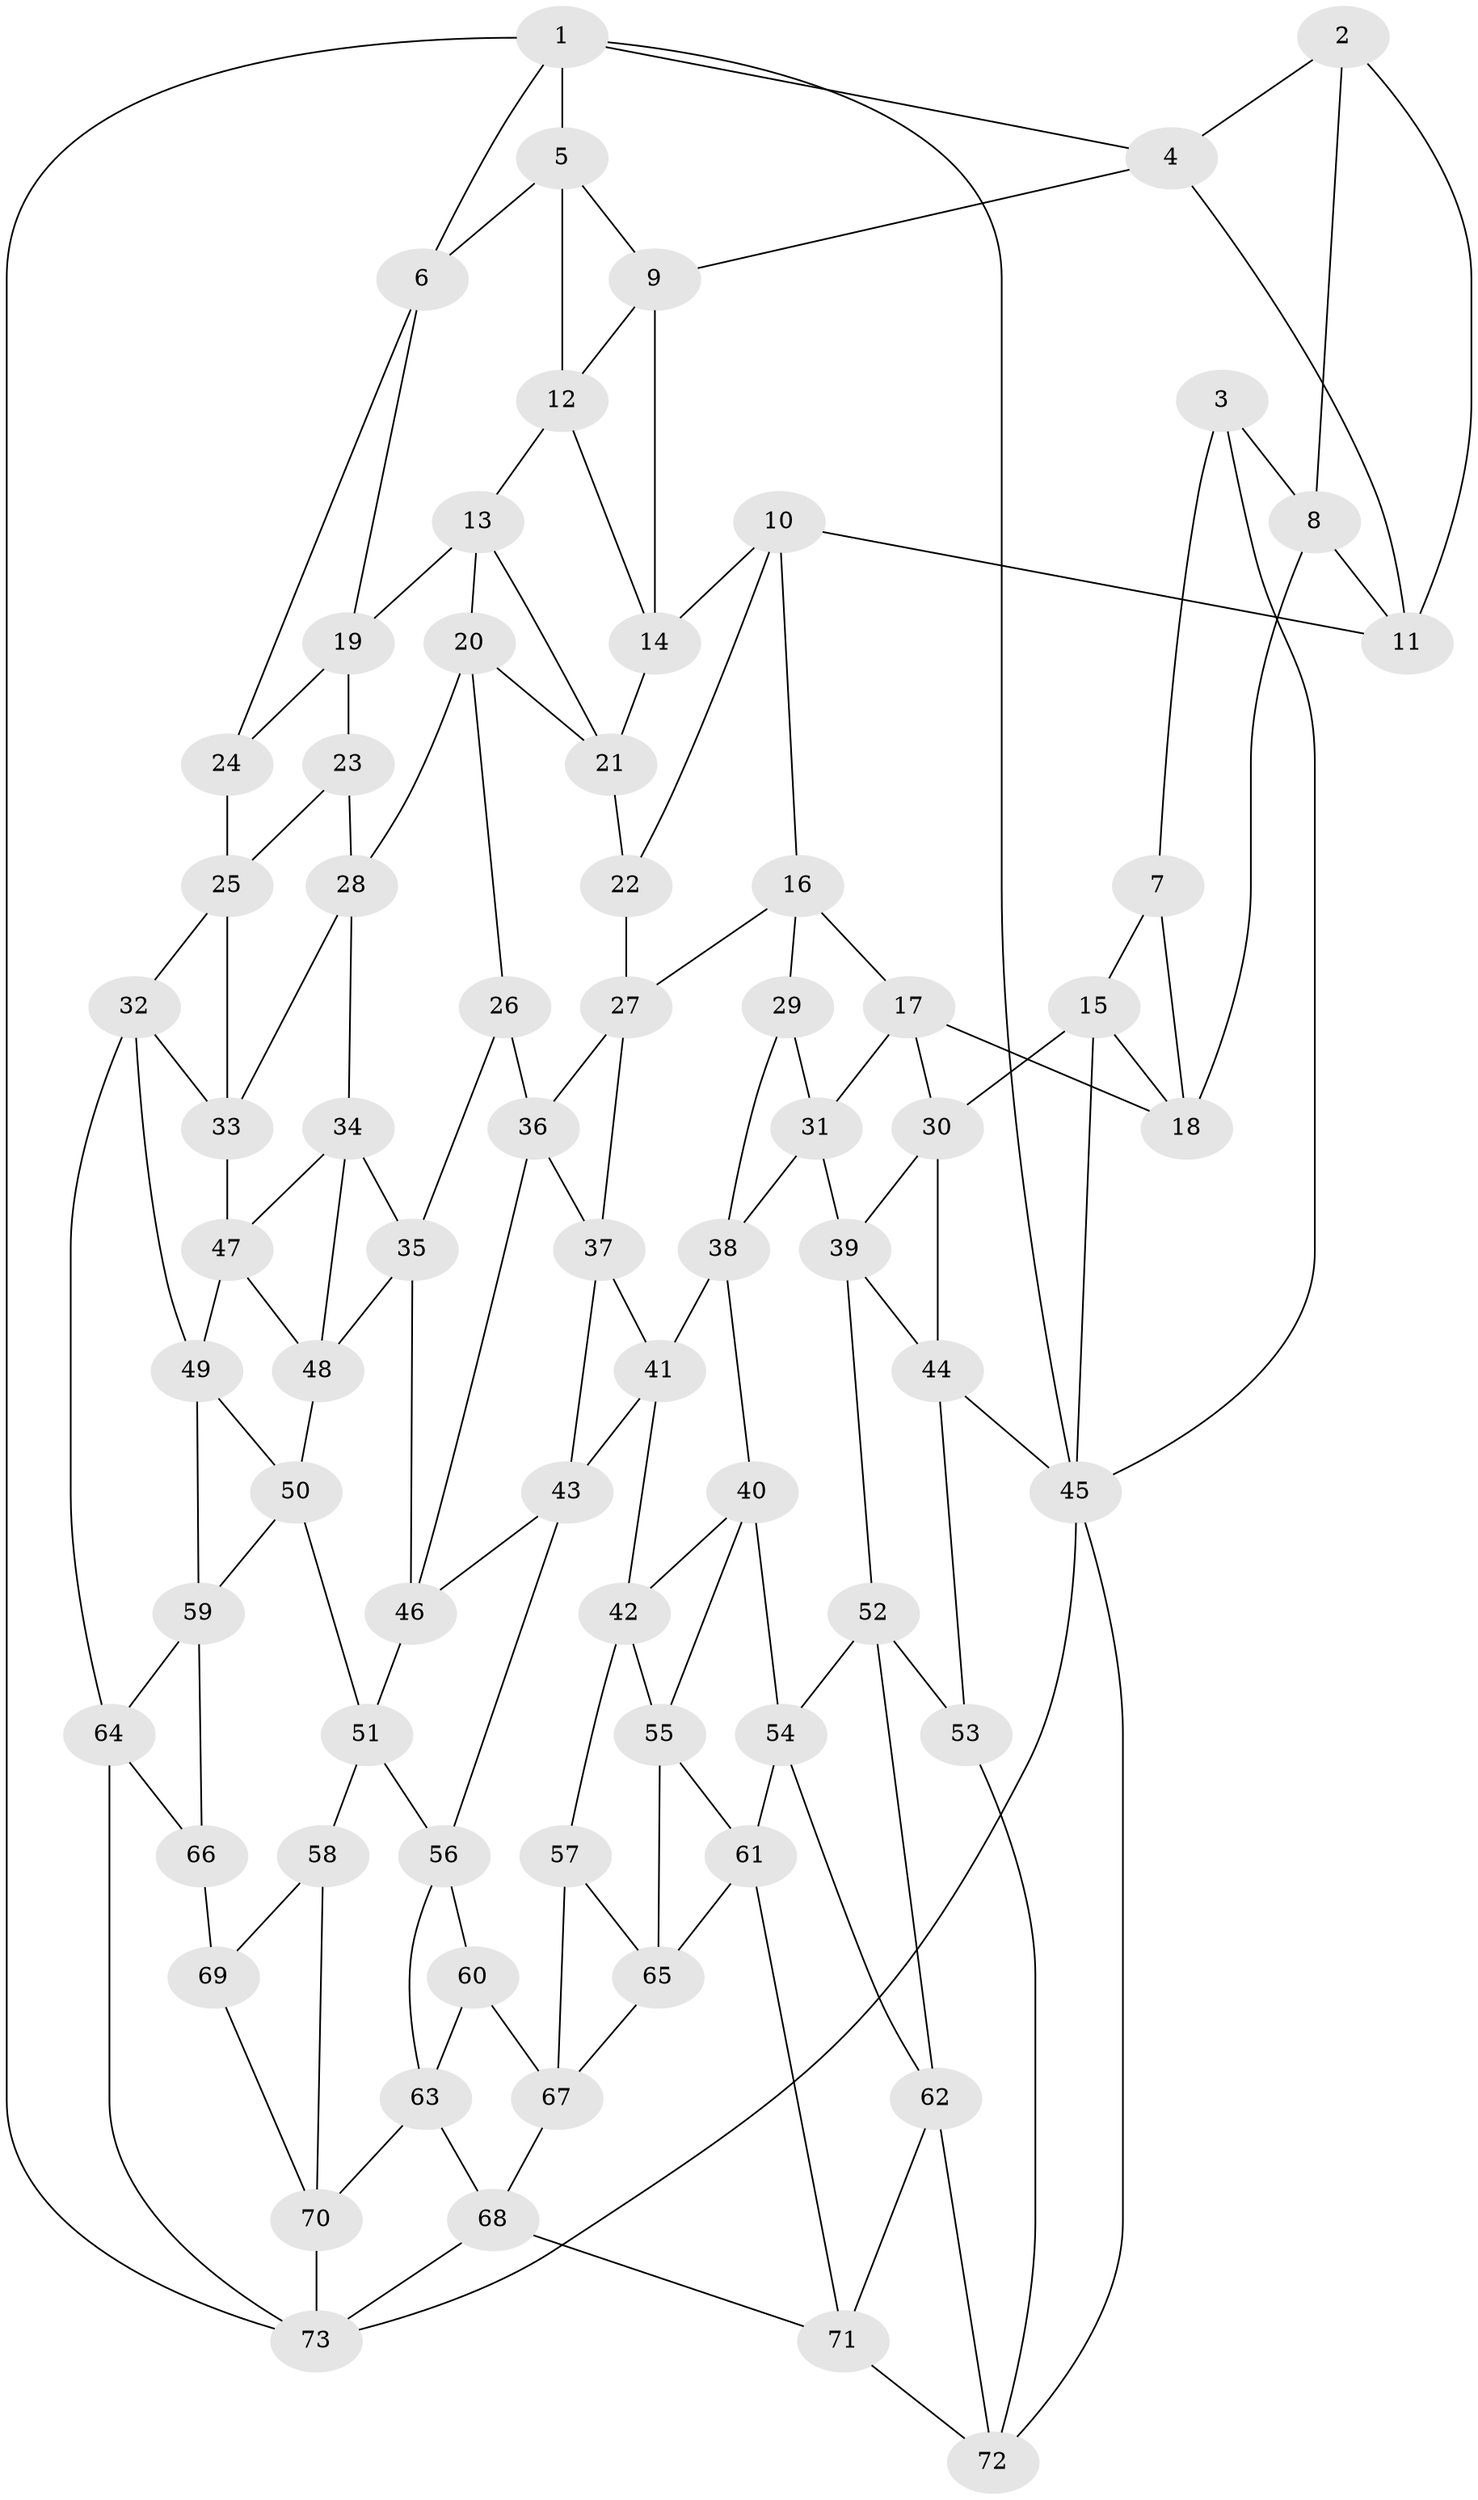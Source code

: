 // original degree distribution, {3: 0.0273972602739726, 4: 0.21232876712328766, 6: 0.22602739726027396, 5: 0.5342465753424658}
// Generated by graph-tools (version 1.1) at 2025/51/03/09/25 03:51:11]
// undirected, 73 vertices, 141 edges
graph export_dot {
graph [start="1"]
  node [color=gray90,style=filled];
  1;
  2;
  3;
  4;
  5;
  6;
  7;
  8;
  9;
  10;
  11;
  12;
  13;
  14;
  15;
  16;
  17;
  18;
  19;
  20;
  21;
  22;
  23;
  24;
  25;
  26;
  27;
  28;
  29;
  30;
  31;
  32;
  33;
  34;
  35;
  36;
  37;
  38;
  39;
  40;
  41;
  42;
  43;
  44;
  45;
  46;
  47;
  48;
  49;
  50;
  51;
  52;
  53;
  54;
  55;
  56;
  57;
  58;
  59;
  60;
  61;
  62;
  63;
  64;
  65;
  66;
  67;
  68;
  69;
  70;
  71;
  72;
  73;
  1 -- 4 [weight=1.0];
  1 -- 5 [weight=1.0];
  1 -- 6 [weight=1.0];
  1 -- 45 [weight=1.0];
  1 -- 73 [weight=1.0];
  2 -- 4 [weight=1.0];
  2 -- 8 [weight=1.0];
  2 -- 11 [weight=1.0];
  3 -- 7 [weight=1.0];
  3 -- 8 [weight=1.0];
  3 -- 45 [weight=1.0];
  4 -- 9 [weight=1.0];
  4 -- 11 [weight=1.0];
  5 -- 6 [weight=1.0];
  5 -- 9 [weight=1.0];
  5 -- 12 [weight=1.0];
  6 -- 19 [weight=1.0];
  6 -- 24 [weight=1.0];
  7 -- 15 [weight=1.0];
  7 -- 18 [weight=1.0];
  8 -- 11 [weight=1.0];
  8 -- 18 [weight=1.0];
  9 -- 12 [weight=1.0];
  9 -- 14 [weight=1.0];
  10 -- 11 [weight=1.0];
  10 -- 14 [weight=1.0];
  10 -- 16 [weight=1.0];
  10 -- 22 [weight=1.0];
  12 -- 13 [weight=1.0];
  12 -- 14 [weight=1.0];
  13 -- 19 [weight=1.0];
  13 -- 20 [weight=1.0];
  13 -- 21 [weight=1.0];
  14 -- 21 [weight=1.0];
  15 -- 18 [weight=1.0];
  15 -- 30 [weight=1.0];
  15 -- 45 [weight=1.0];
  16 -- 17 [weight=1.0];
  16 -- 27 [weight=1.0];
  16 -- 29 [weight=1.0];
  17 -- 18 [weight=1.0];
  17 -- 30 [weight=1.0];
  17 -- 31 [weight=1.0];
  19 -- 23 [weight=1.0];
  19 -- 24 [weight=1.0];
  20 -- 21 [weight=1.0];
  20 -- 26 [weight=1.0];
  20 -- 28 [weight=1.0];
  21 -- 22 [weight=1.0];
  22 -- 27 [weight=1.0];
  23 -- 25 [weight=1.0];
  23 -- 28 [weight=1.0];
  24 -- 25 [weight=1.0];
  25 -- 32 [weight=1.0];
  25 -- 33 [weight=1.0];
  26 -- 35 [weight=1.0];
  26 -- 36 [weight=1.0];
  27 -- 36 [weight=1.0];
  27 -- 37 [weight=1.0];
  28 -- 33 [weight=1.0];
  28 -- 34 [weight=1.0];
  29 -- 31 [weight=1.0];
  29 -- 38 [weight=1.0];
  30 -- 39 [weight=1.0];
  30 -- 44 [weight=1.0];
  31 -- 38 [weight=1.0];
  31 -- 39 [weight=1.0];
  32 -- 33 [weight=1.0];
  32 -- 49 [weight=1.0];
  32 -- 64 [weight=1.0];
  33 -- 47 [weight=1.0];
  34 -- 35 [weight=1.0];
  34 -- 47 [weight=1.0];
  34 -- 48 [weight=1.0];
  35 -- 46 [weight=1.0];
  35 -- 48 [weight=1.0];
  36 -- 37 [weight=1.0];
  36 -- 46 [weight=1.0];
  37 -- 41 [weight=1.0];
  37 -- 43 [weight=1.0];
  38 -- 40 [weight=1.0];
  38 -- 41 [weight=1.0];
  39 -- 44 [weight=1.0];
  39 -- 52 [weight=1.0];
  40 -- 42 [weight=1.0];
  40 -- 54 [weight=1.0];
  40 -- 55 [weight=1.0];
  41 -- 42 [weight=1.0];
  41 -- 43 [weight=1.0];
  42 -- 55 [weight=1.0];
  42 -- 57 [weight=1.0];
  43 -- 46 [weight=1.0];
  43 -- 56 [weight=1.0];
  44 -- 45 [weight=1.0];
  44 -- 53 [weight=1.0];
  45 -- 72 [weight=1.0];
  45 -- 73 [weight=1.0];
  46 -- 51 [weight=1.0];
  47 -- 48 [weight=1.0];
  47 -- 49 [weight=1.0];
  48 -- 50 [weight=1.0];
  49 -- 50 [weight=1.0];
  49 -- 59 [weight=1.0];
  50 -- 51 [weight=1.0];
  50 -- 59 [weight=1.0];
  51 -- 56 [weight=1.0];
  51 -- 58 [weight=1.0];
  52 -- 53 [weight=1.0];
  52 -- 54 [weight=1.0];
  52 -- 62 [weight=1.0];
  53 -- 72 [weight=1.0];
  54 -- 61 [weight=1.0];
  54 -- 62 [weight=1.0];
  55 -- 61 [weight=1.0];
  55 -- 65 [weight=1.0];
  56 -- 60 [weight=1.0];
  56 -- 63 [weight=1.0];
  57 -- 65 [weight=1.0];
  57 -- 67 [weight=1.0];
  58 -- 69 [weight=1.0];
  58 -- 70 [weight=1.0];
  59 -- 64 [weight=1.0];
  59 -- 66 [weight=1.0];
  60 -- 63 [weight=1.0];
  60 -- 67 [weight=1.0];
  61 -- 65 [weight=1.0];
  61 -- 71 [weight=1.0];
  62 -- 71 [weight=1.0];
  62 -- 72 [weight=1.0];
  63 -- 68 [weight=1.0];
  63 -- 70 [weight=1.0];
  64 -- 66 [weight=1.0];
  64 -- 73 [weight=1.0];
  65 -- 67 [weight=1.0];
  66 -- 69 [weight=2.0];
  67 -- 68 [weight=1.0];
  68 -- 71 [weight=1.0];
  68 -- 73 [weight=1.0];
  69 -- 70 [weight=1.0];
  70 -- 73 [weight=1.0];
  71 -- 72 [weight=1.0];
}
